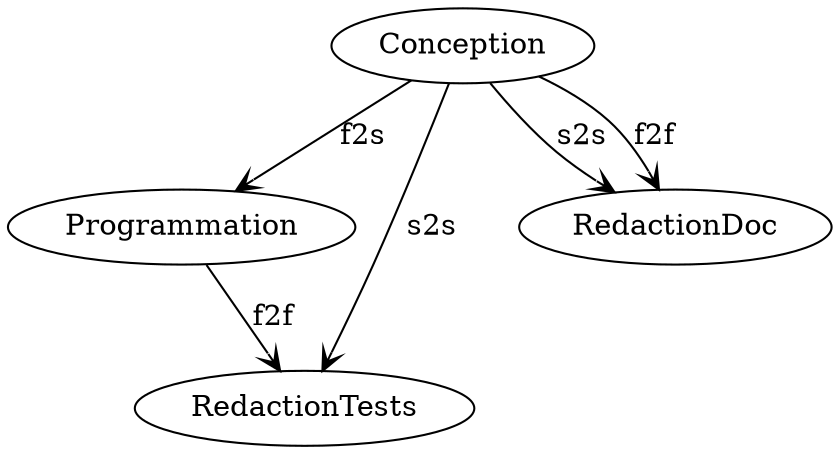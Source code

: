 digraph model {
		Conception -> Programmation [arrowhead=vee label=f2s] 
		Conception -> RedactionTests [arrowhead=vee label=s2s] 
		Programmation -> RedactionTests [arrowhead=vee label=f2f] 
		Conception -> RedactionDoc [arrowhead=vee label=s2s] 
		Conception -> RedactionDoc [arrowhead=vee label=f2f] 
}
